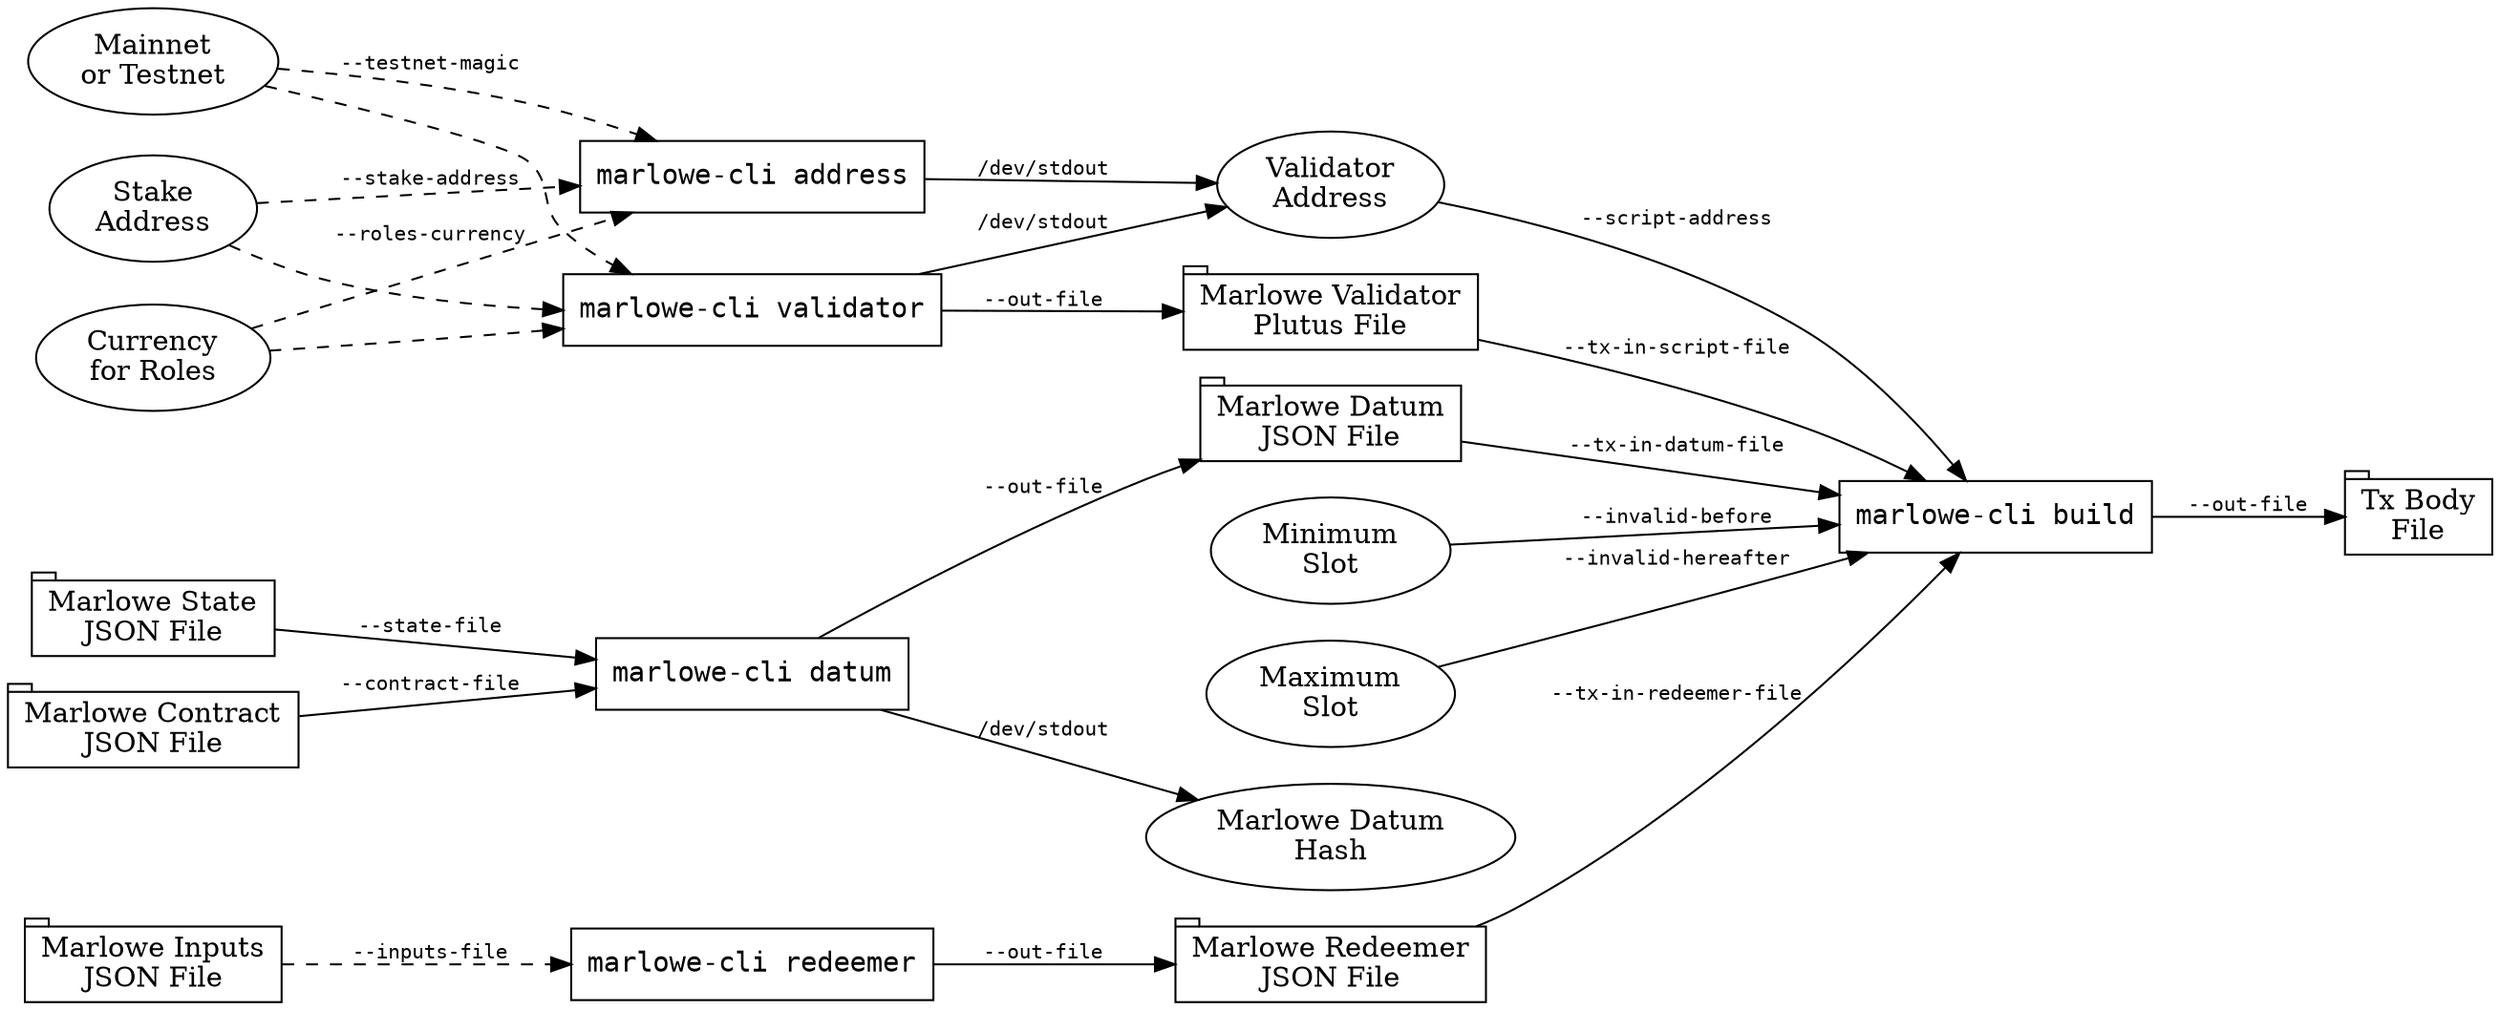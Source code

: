digraph {

rankdir=LR


Network       [label="Mainnet\nor Testnet"]
StakeAddress  [label="Stake\nAddress"     ]
RolesCurrency [label="Currency\nfor Roles"]


AddressCommand [label="marlowe-cli address", shape=box, fontname=monospace]


Network       -> AddressCommand [label="--testnet-magic" , fontname=monospace, fontsize=10, style=dashed]
StakeAddress  -> AddressCommand [label="--stake-address" , fontname=monospace, fontsize=10, style=dashed]
RolesCurrency -> AddressCommand [label="--roles-currency", fontname=monospace, fontsize=10, style=dashed]


ValidatorAddress [label="Validator\nAddress"]

AddressCommand -> ValidatorAddress [label="/dev/stdout", fontname=monospace, fontsize=10]


ValidatorCommand [label="marlowe-cli validator", shape=box, fontname=monospace]

Network       -> ValidatorCommand [style=dashed]
StakeAddress  -> ValidatorCommand [style=dashed]
RolesCurrency -> ValidatorCommand [style=dashed]


ValidatorFile [label="Marlowe Validator\nPlutus File", shape=tab]

ValidatorCommand -> ValidatorAddress [label="/dev/stdout", fontname=monospace, fontsize=10]
ValidatorCommand -> ValidatorFile    [label="--out-file" , fontname=monospace, fontsize=10]


ContractFile [label="Marlowe Contract\nJSON File", shape=tab]
StateFile    [label="Marlowe State\nJSON File"   , shape=tab]


DatumCommand [label="marlowe-cli datum", shape=box, fontname=monospace]

ContractFile -> DatumCommand [label="--contract-file", fontname=monospace, fontsize=10]
StateFile    -> DatumCommand [label="--state-file"   , fontname=monospace, fontsize=10]


DatumFile [label="Marlowe Datum\nJSON File", shape=tab]
DatumHash [label="Marlowe Datum\nHash"                ]

DatumCommand -> DatumFile [label="--out-file" , fontname=monospace, fontsize=10]
DatumCommand -> DatumHash [label="/dev/stdout", fontname=monospace, fontsize=10]


InputsFile [label="Marlowe Inputs\nJSON File", shape=tab]
MinSlot    [label="Minimum\nSlot"]
MaxSlot    [label="Maximum\nSlot"]


RedeemerCommand [label="marlowe-cli redeemer", shape=box, fontname=monospace]

InputsFile -> RedeemerCommand [label="--inputs-file"      , fontname=monospace, fontsize=10, style=dashed]


RedeemerFile [label="Marlowe Redeemer\nJSON File", shape=tab]

RedeemerCommand -> RedeemerFile [label="--out-file", fontname=monospace, fontsize=10]


CardanoCLI [label="marlowe-cli build", shape=box, fontname=monospace]

ValidatorAddress -> CardanoCLI [label="--script-address"     , fontname=monospace, fontsize=10]
ValidatorFile    -> CardanoCLI [label="--tx-in-script-file"  , fontname=monospace, fontsize=10]
DatumFile        -> CardanoCLI [label="--tx-in-datum-file"   , fontname=monospace, fontsize=10]
RedeemerFile     -> CardanoCLI [label="--tx-in-redeemer-file", fontname=monospace, fontsize=10]
MinSlot          -> CardanoCLI [label="--invalid-before"     , fontname=monospace, fontsize=10]
MaxSlot          -> CardanoCLI [label="--invalid-hereafter"  , fontname=monospace, fontsize=10]


TxBodyFile [label="Tx Body\nFile", shape=tab]

CardanoCLI -> TxBodyFile [label="--out-file", fontname=monospace, fontsize=10]

}
